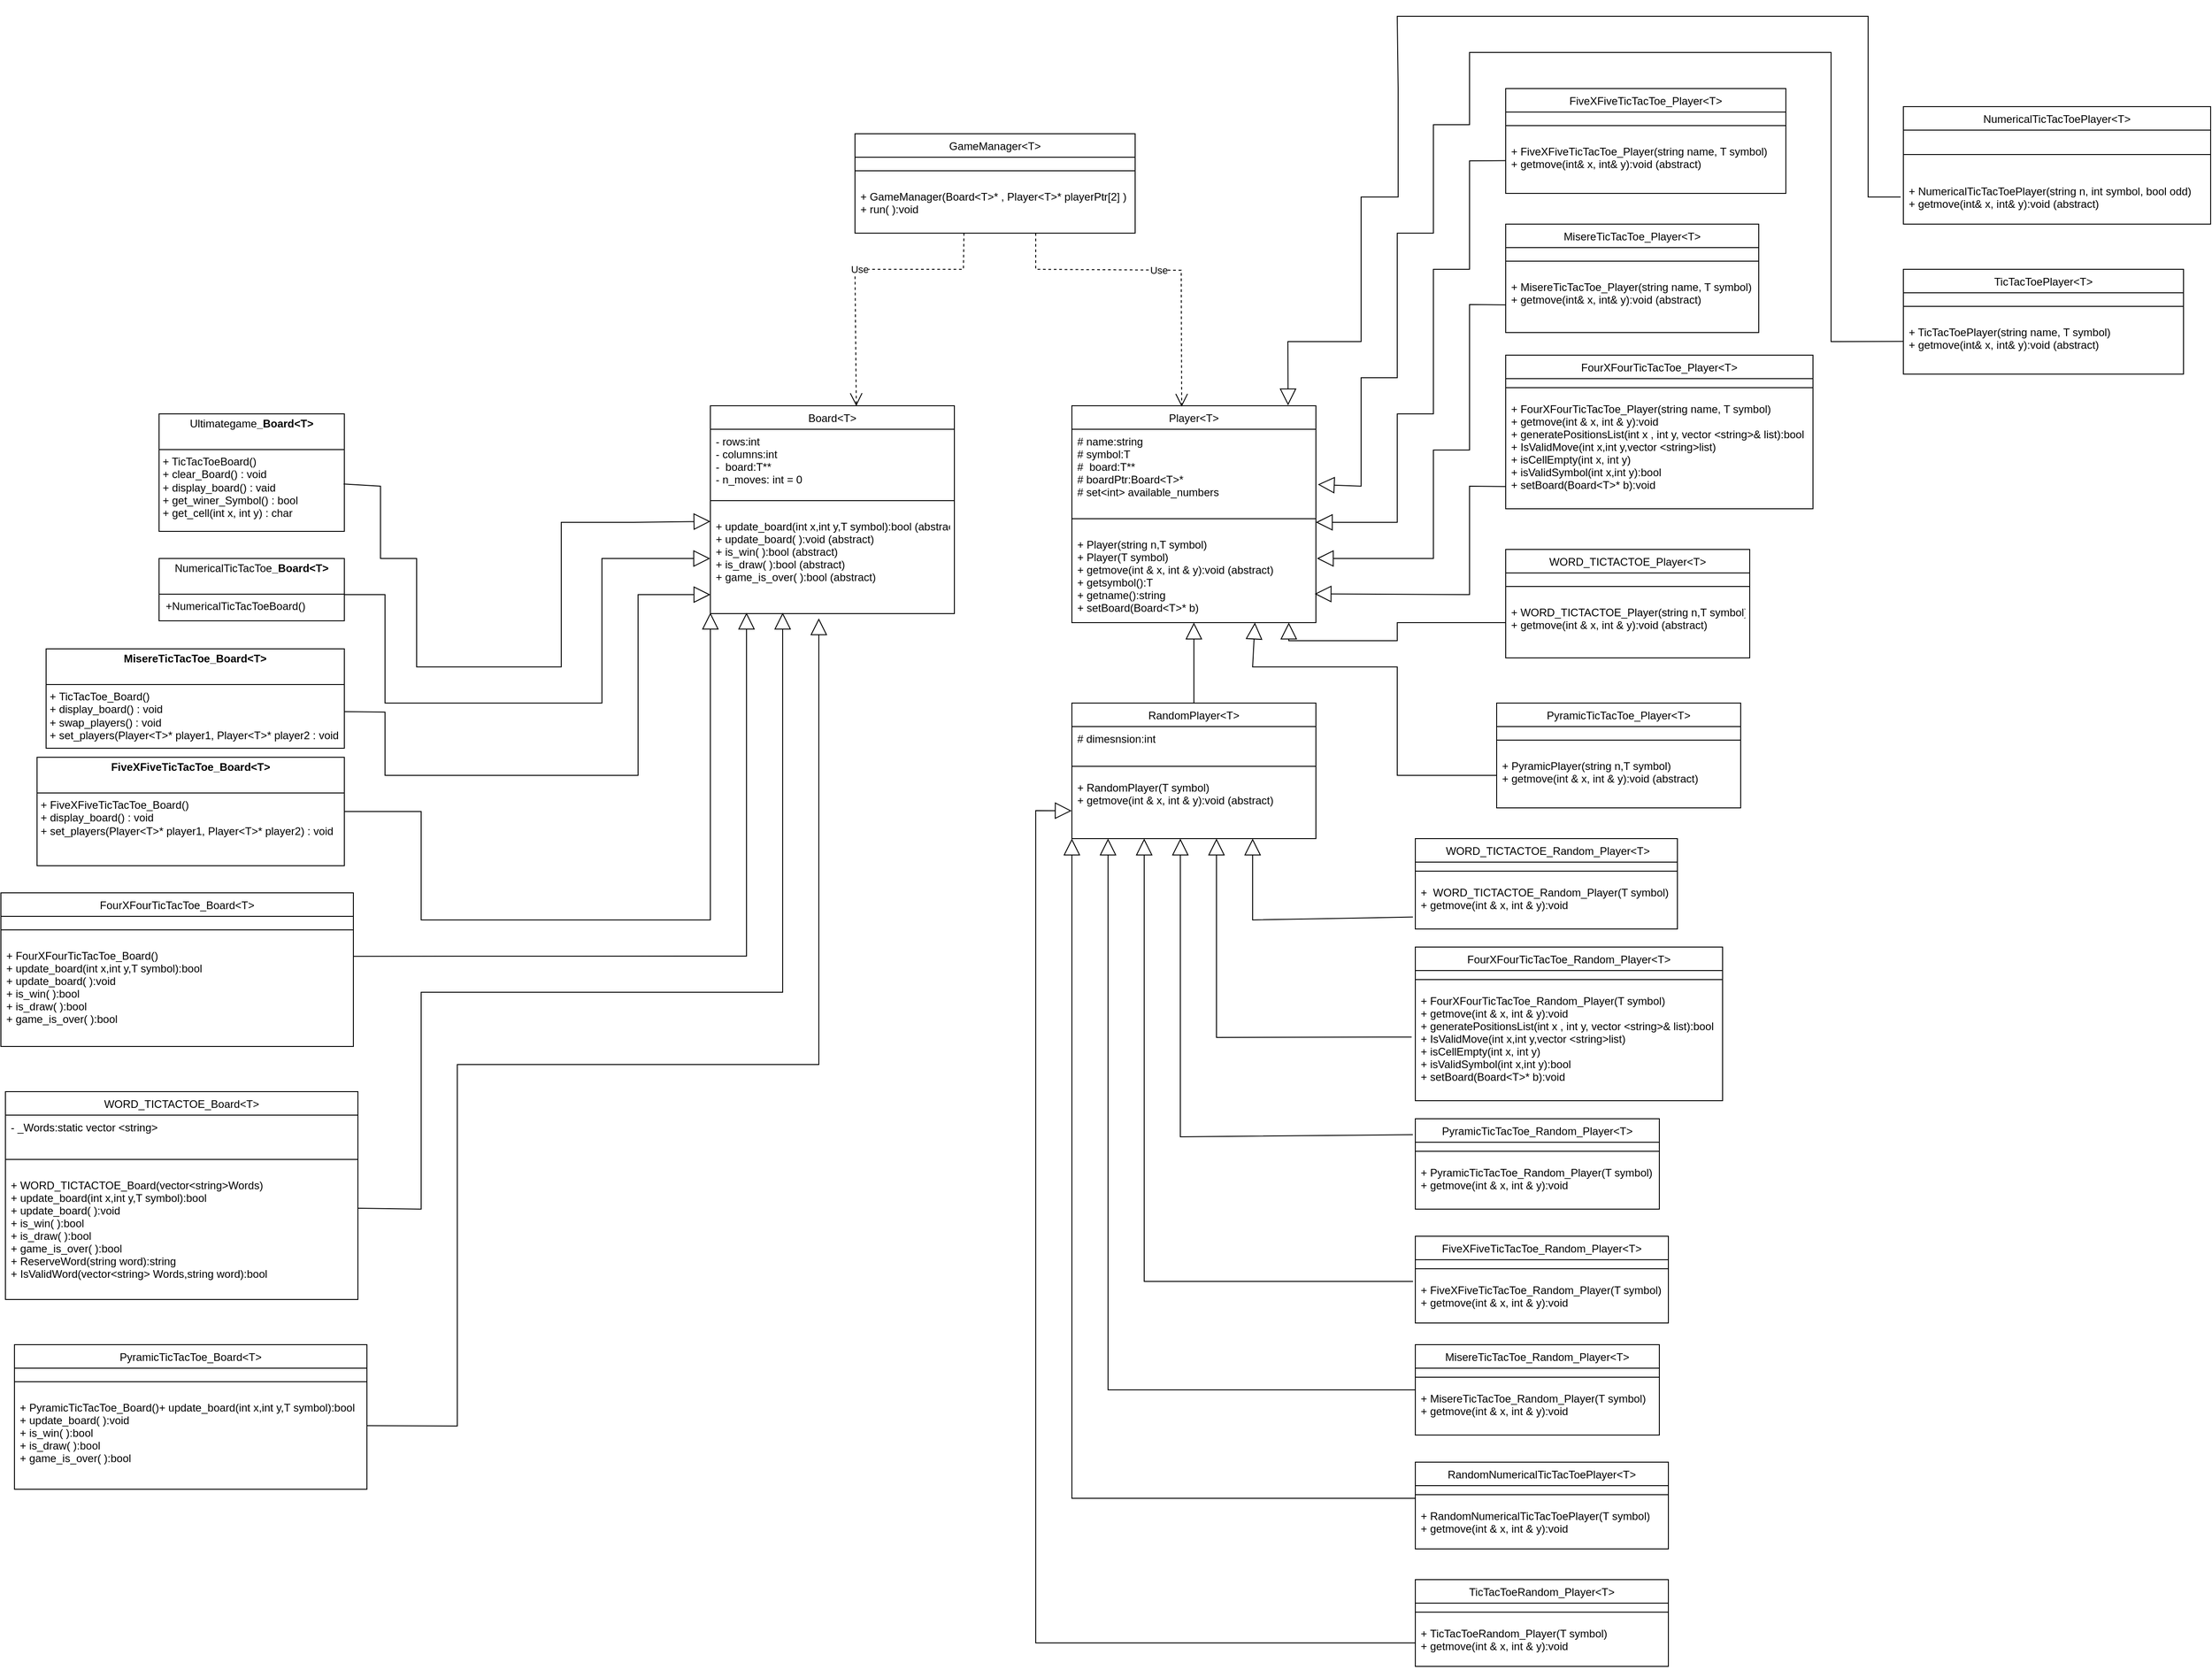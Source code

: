 <mxfile version="24.7.17">
  <diagram id="C5RBs43oDa-KdzZeNtuy" name="Page-1">
    <mxGraphModel dx="4327" dy="2097" grid="1" gridSize="10" guides="1" tooltips="1" connect="1" arrows="1" fold="1" page="1" pageScale="1" pageWidth="827" pageHeight="1169" math="0" shadow="0">
      <root>
        <mxCell id="WIyWlLk6GJQsqaUBKTNV-0" />
        <mxCell id="WIyWlLk6GJQsqaUBKTNV-1" parent="WIyWlLk6GJQsqaUBKTNV-0" />
        <mxCell id="zkfFHV4jXpPFQw0GAbJ--17" value="Board&lt;T&gt;" style="swimlane;fontStyle=0;align=center;verticalAlign=top;childLayout=stackLayout;horizontal=1;startSize=26;horizontalStack=0;resizeParent=1;resizeLast=0;collapsible=1;marginBottom=0;rounded=0;shadow=0;strokeWidth=1;" parent="WIyWlLk6GJQsqaUBKTNV-1" vertex="1">
          <mxGeometry x="240" y="471" width="270" height="230" as="geometry">
            <mxRectangle x="550" y="140" width="160" height="26" as="alternateBounds" />
          </mxGeometry>
        </mxCell>
        <mxCell id="zkfFHV4jXpPFQw0GAbJ--18" value="- rows:int    &#xa;- columns:int&#xa;-  board:T**&#xa;- n_moves: int = 0&#xa;                                " style="text;align=left;verticalAlign=top;spacingLeft=4;spacingRight=4;overflow=hidden;rotatable=0;points=[[0,0.5],[1,0.5]];portConstraint=eastwest;" parent="zkfFHV4jXpPFQw0GAbJ--17" vertex="1">
          <mxGeometry y="26" width="270" height="64" as="geometry" />
        </mxCell>
        <mxCell id="zkfFHV4jXpPFQw0GAbJ--23" value="" style="line;html=1;strokeWidth=1;align=left;verticalAlign=middle;spacingTop=-1;spacingLeft=3;spacingRight=3;rotatable=0;labelPosition=right;points=[];portConstraint=eastwest;" parent="zkfFHV4jXpPFQw0GAbJ--17" vertex="1">
          <mxGeometry y="90" width="270" height="30" as="geometry" />
        </mxCell>
        <mxCell id="zkfFHV4jXpPFQw0GAbJ--25" value="+ update_board(int x,int y,T symbol):bool (abstract) &#xa;+ update_board( ):void (abstract)&#xa;+ is_win( ):bool (abstract)&#xa;+ is_draw( ):bool (abstract)&#xa;+ game_is_over( ):bool (abstract)" style="text;align=left;verticalAlign=top;spacingLeft=4;spacingRight=4;overflow=hidden;rotatable=0;points=[[0,0.5],[1,0.5]];portConstraint=eastwest;" parent="zkfFHV4jXpPFQw0GAbJ--17" vertex="1">
          <mxGeometry y="120" width="270" height="82" as="geometry" />
        </mxCell>
        <mxCell id="zNKK8UCFtOkdq3rbCEs4-1" value="Player&lt;T&gt;" style="swimlane;fontStyle=0;align=center;verticalAlign=top;childLayout=stackLayout;horizontal=1;startSize=26;horizontalStack=0;resizeParent=1;resizeLast=0;collapsible=1;marginBottom=0;rounded=0;shadow=0;strokeWidth=1;" parent="WIyWlLk6GJQsqaUBKTNV-1" vertex="1">
          <mxGeometry x="640" y="471" width="270" height="240" as="geometry">
            <mxRectangle x="550" y="140" width="160" height="26" as="alternateBounds" />
          </mxGeometry>
        </mxCell>
        <mxCell id="zNKK8UCFtOkdq3rbCEs4-2" value="# name:string    &#xa;# symbol:T&#xa;#  board:T**&#xa;# boardPtr:Board&lt;T&gt;*&#xa;# set&lt;int&gt; available_numbers&#xa;                                " style="text;align=left;verticalAlign=top;spacingLeft=4;spacingRight=4;overflow=hidden;rotatable=0;points=[[0,0.5],[1,0.5]];portConstraint=eastwest;" parent="zNKK8UCFtOkdq3rbCEs4-1" vertex="1">
          <mxGeometry y="26" width="270" height="84" as="geometry" />
        </mxCell>
        <mxCell id="zNKK8UCFtOkdq3rbCEs4-3" value="" style="line;html=1;strokeWidth=1;align=left;verticalAlign=middle;spacingTop=-1;spacingLeft=3;spacingRight=3;rotatable=0;labelPosition=right;points=[];portConstraint=eastwest;" parent="zNKK8UCFtOkdq3rbCEs4-1" vertex="1">
          <mxGeometry y="110" width="270" height="30" as="geometry" />
        </mxCell>
        <mxCell id="zNKK8UCFtOkdq3rbCEs4-4" value="+ Player(string n,T symbol)&#xa;+ Player(T symbol)&#xa;+ getmove(int &amp; x, int &amp; y):void (abstract)&#xa;+ getsymbol():T&#xa;+ getname():string&#xa;+ setBoard(Board&lt;T&gt;* b)" style="text;align=left;verticalAlign=top;spacingLeft=4;spacingRight=4;overflow=hidden;rotatable=0;points=[[0,0.5],[1,0.5]];portConstraint=eastwest;" parent="zNKK8UCFtOkdq3rbCEs4-1" vertex="1">
          <mxGeometry y="140" width="270" height="100" as="geometry" />
        </mxCell>
        <mxCell id="zNKK8UCFtOkdq3rbCEs4-5" value="" style="endArrow=block;endSize=16;endFill=0;html=1;rounded=0;entryX=0.5;entryY=1;entryDx=0;entryDy=0;exitX=0.5;exitY=0;exitDx=0;exitDy=0;" parent="WIyWlLk6GJQsqaUBKTNV-1" source="zNKK8UCFtOkdq3rbCEs4-6" target="zNKK8UCFtOkdq3rbCEs4-1" edge="1">
          <mxGeometry width="160" relative="1" as="geometry">
            <mxPoint x="775" y="790" as="sourcePoint" />
            <mxPoint x="990" y="740" as="targetPoint" />
          </mxGeometry>
        </mxCell>
        <mxCell id="zNKK8UCFtOkdq3rbCEs4-6" value="RandomPlayer&lt;T&gt;" style="swimlane;fontStyle=0;align=center;verticalAlign=top;childLayout=stackLayout;horizontal=1;startSize=26;horizontalStack=0;resizeParent=1;resizeLast=0;collapsible=1;marginBottom=0;rounded=0;shadow=0;strokeWidth=1;" parent="WIyWlLk6GJQsqaUBKTNV-1" vertex="1">
          <mxGeometry x="640" y="800" width="270" height="150" as="geometry">
            <mxRectangle x="550" y="140" width="160" height="26" as="alternateBounds" />
          </mxGeometry>
        </mxCell>
        <mxCell id="zNKK8UCFtOkdq3rbCEs4-7" value="# dimesnsion:int    &#xa;                                " style="text;align=left;verticalAlign=top;spacingLeft=4;spacingRight=4;overflow=hidden;rotatable=0;points=[[0,0.5],[1,0.5]];portConstraint=eastwest;" parent="zNKK8UCFtOkdq3rbCEs4-6" vertex="1">
          <mxGeometry y="26" width="270" height="34" as="geometry" />
        </mxCell>
        <mxCell id="zNKK8UCFtOkdq3rbCEs4-8" value="" style="line;html=1;strokeWidth=1;align=left;verticalAlign=middle;spacingTop=-1;spacingLeft=3;spacingRight=3;rotatable=0;labelPosition=right;points=[];portConstraint=eastwest;" parent="zNKK8UCFtOkdq3rbCEs4-6" vertex="1">
          <mxGeometry y="60" width="270" height="20" as="geometry" />
        </mxCell>
        <mxCell id="zNKK8UCFtOkdq3rbCEs4-9" value="+ RandomPlayer(T symbol)&#xa;+ getmove(int &amp; x, int &amp; y):void (abstract)&#xa;" style="text;align=left;verticalAlign=top;spacingLeft=4;spacingRight=4;overflow=hidden;rotatable=0;points=[[0,0.5],[1,0.5]];portConstraint=eastwest;" parent="zNKK8UCFtOkdq3rbCEs4-6" vertex="1">
          <mxGeometry y="80" width="270" height="50" as="geometry" />
        </mxCell>
        <mxCell id="zNKK8UCFtOkdq3rbCEs4-14" value="GameManager&lt;T&gt;" style="swimlane;fontStyle=0;align=center;verticalAlign=top;childLayout=stackLayout;horizontal=1;startSize=26;horizontalStack=0;resizeParent=1;resizeLast=0;collapsible=1;marginBottom=0;rounded=0;shadow=0;strokeWidth=1;" parent="WIyWlLk6GJQsqaUBKTNV-1" vertex="1">
          <mxGeometry x="400" y="170" width="310" height="110" as="geometry">
            <mxRectangle x="550" y="140" width="160" height="26" as="alternateBounds" />
          </mxGeometry>
        </mxCell>
        <mxCell id="zNKK8UCFtOkdq3rbCEs4-16" value="" style="line;html=1;strokeWidth=1;align=left;verticalAlign=middle;spacingTop=-1;spacingLeft=3;spacingRight=3;rotatable=0;labelPosition=right;points=[];portConstraint=eastwest;" parent="zNKK8UCFtOkdq3rbCEs4-14" vertex="1">
          <mxGeometry y="26" width="310" height="30" as="geometry" />
        </mxCell>
        <mxCell id="zNKK8UCFtOkdq3rbCEs4-17" value="+ GameManager(Board&lt;T&gt;* , Player&lt;T&gt;* playerPtr[2] )&#xa;+ run( ):void" style="text;align=left;verticalAlign=top;spacingLeft=4;spacingRight=4;overflow=hidden;rotatable=0;points=[[0,0.5],[1,0.5]];portConstraint=eastwest;" parent="zNKK8UCFtOkdq3rbCEs4-14" vertex="1">
          <mxGeometry y="56" width="310" height="54" as="geometry" />
        </mxCell>
        <mxCell id="zNKK8UCFtOkdq3rbCEs4-19" value="Use" style="endArrow=open;endSize=12;dashed=1;html=1;rounded=0;entryX=0.598;entryY=0.001;entryDx=0;entryDy=0;entryPerimeter=0;exitX=0.389;exitY=0.998;exitDx=0;exitDy=0;exitPerimeter=0;" parent="WIyWlLk6GJQsqaUBKTNV-1" source="zNKK8UCFtOkdq3rbCEs4-17" target="zkfFHV4jXpPFQw0GAbJ--17" edge="1">
          <mxGeometry width="160" relative="1" as="geometry">
            <mxPoint x="460" y="430" as="sourcePoint" />
            <mxPoint x="620" y="430" as="targetPoint" />
            <Array as="points">
              <mxPoint x="520" y="320" />
              <mxPoint x="400" y="320" />
            </Array>
          </mxGeometry>
        </mxCell>
        <mxCell id="zNKK8UCFtOkdq3rbCEs4-20" value="Use" style="endArrow=open;endSize=12;dashed=1;html=1;rounded=0;exitX=0.384;exitY=0.981;exitDx=0;exitDy=0;exitPerimeter=0;entryX=0.45;entryY=0.004;entryDx=0;entryDy=0;entryPerimeter=0;" parent="WIyWlLk6GJQsqaUBKTNV-1" target="zNKK8UCFtOkdq3rbCEs4-1" edge="1">
          <mxGeometry width="160" relative="1" as="geometry">
            <mxPoint x="600" y="280.004" as="sourcePoint" />
            <mxPoint x="770.96" y="471.03" as="targetPoint" />
            <Array as="points">
              <mxPoint x="600" y="320" />
              <mxPoint x="760.96" y="321.03" />
            </Array>
          </mxGeometry>
        </mxCell>
        <mxCell id="zNKK8UCFtOkdq3rbCEs4-21" value="PyramicTicTacToe_Board&lt;T&gt;" style="swimlane;fontStyle=0;align=center;verticalAlign=top;childLayout=stackLayout;horizontal=1;startSize=26;horizontalStack=0;resizeParent=1;resizeLast=0;collapsible=1;marginBottom=0;rounded=0;shadow=0;strokeWidth=1;" parent="WIyWlLk6GJQsqaUBKTNV-1" vertex="1">
          <mxGeometry x="-530" y="1510" width="390" height="160" as="geometry">
            <mxRectangle x="550" y="140" width="160" height="26" as="alternateBounds" />
          </mxGeometry>
        </mxCell>
        <mxCell id="zNKK8UCFtOkdq3rbCEs4-23" value="" style="line;html=1;strokeWidth=1;align=left;verticalAlign=middle;spacingTop=-1;spacingLeft=3;spacingRight=3;rotatable=0;labelPosition=right;points=[];portConstraint=eastwest;" parent="zNKK8UCFtOkdq3rbCEs4-21" vertex="1">
          <mxGeometry y="26" width="390" height="30" as="geometry" />
        </mxCell>
        <mxCell id="zNKK8UCFtOkdq3rbCEs4-24" value="+ PyramicTicTacToe_Board()+ update_board(int x,int y,T symbol):bool  &#xa;+ update_board( ):void &#xa;+ is_win( ):bool &#xa;+ is_draw( ):bool &#xa;+ game_is_over( ):bool " style="text;align=left;verticalAlign=top;spacingLeft=4;spacingRight=4;overflow=hidden;rotatable=0;points=[[0,0.5],[1,0.5]];portConstraint=eastwest;" parent="zNKK8UCFtOkdq3rbCEs4-21" vertex="1">
          <mxGeometry y="56" width="390" height="82" as="geometry" />
        </mxCell>
        <mxCell id="zNKK8UCFtOkdq3rbCEs4-25" value="" style="endArrow=block;endSize=16;endFill=0;html=1;rounded=0;entryX=0.5;entryY=1;entryDx=0;entryDy=0;exitX=0.999;exitY=0.41;exitDx=0;exitDy=0;exitPerimeter=0;" parent="WIyWlLk6GJQsqaUBKTNV-1" source="zNKK8UCFtOkdq3rbCEs4-24" edge="1">
          <mxGeometry width="160" relative="1" as="geometry">
            <mxPoint x="-155.0" y="1612.25" as="sourcePoint" />
            <mxPoint x="360" y="706.25" as="targetPoint" />
            <Array as="points">
              <mxPoint x="-40" y="1600" />
              <mxPoint x="-40" y="1200" />
              <mxPoint x="360" y="1200" />
            </Array>
          </mxGeometry>
        </mxCell>
        <mxCell id="zNKK8UCFtOkdq3rbCEs4-26" value="PyramicTicTacToe_Player&lt;T&gt;" style="swimlane;fontStyle=0;align=center;verticalAlign=top;childLayout=stackLayout;horizontal=1;startSize=26;horizontalStack=0;resizeParent=1;resizeLast=0;collapsible=1;marginBottom=0;rounded=0;shadow=0;strokeWidth=1;" parent="WIyWlLk6GJQsqaUBKTNV-1" vertex="1">
          <mxGeometry x="1110" y="800" width="270" height="116" as="geometry">
            <mxRectangle x="550" y="140" width="160" height="26" as="alternateBounds" />
          </mxGeometry>
        </mxCell>
        <mxCell id="zNKK8UCFtOkdq3rbCEs4-28" value="" style="line;html=1;strokeWidth=1;align=left;verticalAlign=middle;spacingTop=-1;spacingLeft=3;spacingRight=3;rotatable=0;labelPosition=right;points=[];portConstraint=eastwest;" parent="zNKK8UCFtOkdq3rbCEs4-26" vertex="1">
          <mxGeometry y="26" width="270" height="30" as="geometry" />
        </mxCell>
        <mxCell id="zNKK8UCFtOkdq3rbCEs4-29" value="+ PyramicPlayer(string n,T symbol)&#xa;+ getmove(int &amp; x, int &amp; y):void (abstract)&#xa;&#xa;" style="text;align=left;verticalAlign=top;spacingLeft=4;spacingRight=4;overflow=hidden;rotatable=0;points=[[0,0.5],[1,0.5]];portConstraint=eastwest;" parent="zNKK8UCFtOkdq3rbCEs4-26" vertex="1">
          <mxGeometry y="56" width="270" height="60" as="geometry" />
        </mxCell>
        <mxCell id="zNKK8UCFtOkdq3rbCEs4-30" value="" style="endArrow=block;endSize=16;endFill=0;html=1;rounded=0;entryX=0.75;entryY=1;entryDx=0;entryDy=0;exitX=0.001;exitY=0.399;exitDx=0;exitDy=0;exitPerimeter=0;" parent="WIyWlLk6GJQsqaUBKTNV-1" source="zNKK8UCFtOkdq3rbCEs4-29" target="zNKK8UCFtOkdq3rbCEs4-1" edge="1">
          <mxGeometry width="160" relative="1" as="geometry">
            <mxPoint x="1091.08" y="885.91" as="sourcePoint" />
            <mxPoint x="890" y="706.25" as="targetPoint" />
            <Array as="points">
              <mxPoint x="1000" y="880" />
              <mxPoint x="1000" y="760" />
              <mxPoint x="840" y="760" />
            </Array>
          </mxGeometry>
        </mxCell>
        <mxCell id="zNKK8UCFtOkdq3rbCEs4-31" value="PyramicTicTacToe_Random_Player&lt;T&gt;" style="swimlane;fontStyle=0;align=center;verticalAlign=top;childLayout=stackLayout;horizontal=1;startSize=26;horizontalStack=0;resizeParent=1;resizeLast=0;collapsible=1;marginBottom=0;rounded=0;shadow=0;strokeWidth=1;" parent="WIyWlLk6GJQsqaUBKTNV-1" vertex="1">
          <mxGeometry x="1020" y="1260" width="270" height="100" as="geometry">
            <mxRectangle x="550" y="140" width="160" height="26" as="alternateBounds" />
          </mxGeometry>
        </mxCell>
        <mxCell id="zNKK8UCFtOkdq3rbCEs4-33" value="" style="line;html=1;strokeWidth=1;align=left;verticalAlign=middle;spacingTop=-1;spacingLeft=3;spacingRight=3;rotatable=0;labelPosition=right;points=[];portConstraint=eastwest;" parent="zNKK8UCFtOkdq3rbCEs4-31" vertex="1">
          <mxGeometry y="26" width="270" height="20" as="geometry" />
        </mxCell>
        <mxCell id="zNKK8UCFtOkdq3rbCEs4-34" value="+ PyramicTicTacToe_Random_Player(T symbol)&#xa;+ getmove(int &amp; x, int &amp; y):void " style="text;align=left;verticalAlign=top;spacingLeft=4;spacingRight=4;overflow=hidden;rotatable=0;points=[[0,0.5],[1,0.5]];portConstraint=eastwest;" parent="zNKK8UCFtOkdq3rbCEs4-31" vertex="1">
          <mxGeometry y="46" width="270" height="50" as="geometry" />
        </mxCell>
        <mxCell id="zNKK8UCFtOkdq3rbCEs4-35" value="" style="endArrow=block;endSize=16;endFill=0;html=1;rounded=0;exitX=-0.01;exitY=0.176;exitDx=0;exitDy=0;exitPerimeter=0;" parent="WIyWlLk6GJQsqaUBKTNV-1" source="zNKK8UCFtOkdq3rbCEs4-31" edge="1">
          <mxGeometry width="160" relative="1" as="geometry">
            <mxPoint x="750" y="1069" as="sourcePoint" />
            <mxPoint x="760" y="950" as="targetPoint" />
            <Array as="points">
              <mxPoint x="760" y="1280" />
            </Array>
          </mxGeometry>
        </mxCell>
        <mxCell id="zNKK8UCFtOkdq3rbCEs4-36" value="WORD_TICTACTOE_Board&lt;T&gt;" style="swimlane;fontStyle=0;align=center;verticalAlign=top;childLayout=stackLayout;horizontal=1;startSize=26;horizontalStack=0;resizeParent=1;resizeLast=0;collapsible=1;marginBottom=0;rounded=0;shadow=0;strokeWidth=1;" parent="WIyWlLk6GJQsqaUBKTNV-1" vertex="1">
          <mxGeometry x="-540" y="1230" width="390" height="230" as="geometry">
            <mxRectangle x="550" y="140" width="160" height="26" as="alternateBounds" />
          </mxGeometry>
        </mxCell>
        <mxCell id="zNKK8UCFtOkdq3rbCEs4-37" value="- _Words:static vector &lt;string&gt;" style="text;align=left;verticalAlign=top;spacingLeft=4;spacingRight=4;overflow=hidden;rotatable=0;points=[[0,0.5],[1,0.5]];portConstraint=eastwest;" parent="zNKK8UCFtOkdq3rbCEs4-36" vertex="1">
          <mxGeometry y="26" width="390" height="34" as="geometry" />
        </mxCell>
        <mxCell id="zNKK8UCFtOkdq3rbCEs4-38" value="" style="line;html=1;strokeWidth=1;align=left;verticalAlign=middle;spacingTop=-1;spacingLeft=3;spacingRight=3;rotatable=0;labelPosition=right;points=[];portConstraint=eastwest;" parent="zNKK8UCFtOkdq3rbCEs4-36" vertex="1">
          <mxGeometry y="60" width="390" height="30" as="geometry" />
        </mxCell>
        <mxCell id="zNKK8UCFtOkdq3rbCEs4-39" value="+ WORD_TICTACTOE_Board(vector&lt;string&gt;Words)&#xa;+ update_board(int x,int y,T symbol):bool  &#xa;+ update_board( ):void &#xa;+ is_win( ):bool &#xa;+ is_draw( ):bool &#xa;+ game_is_over( ):bool &#xa;+ ReserveWord(string word):string&#xa;+ IsValidWord(vector&lt;string&gt; Words,string word):bool&#xa;" style="text;align=left;verticalAlign=top;spacingLeft=4;spacingRight=4;overflow=hidden;rotatable=0;points=[[0,0.5],[1,0.5]];portConstraint=eastwest;" parent="zNKK8UCFtOkdq3rbCEs4-36" vertex="1">
          <mxGeometry y="90" width="390" height="140" as="geometry" />
        </mxCell>
        <mxCell id="zNKK8UCFtOkdq3rbCEs4-40" value="" style="endArrow=block;endSize=16;endFill=0;html=1;rounded=0;exitX=1.001;exitY=0.279;exitDx=0;exitDy=0;exitPerimeter=0;" parent="WIyWlLk6GJQsqaUBKTNV-1" source="zNKK8UCFtOkdq3rbCEs4-39" edge="1">
          <mxGeometry width="160" relative="1" as="geometry">
            <mxPoint x="150" y="1079.5" as="sourcePoint" />
            <mxPoint x="320" y="700" as="targetPoint" />
            <Array as="points">
              <mxPoint x="-80" y="1360" />
              <mxPoint x="-80" y="1120" />
              <mxPoint x="320" y="1120" />
            </Array>
          </mxGeometry>
        </mxCell>
        <mxCell id="zNKK8UCFtOkdq3rbCEs4-41" value="WORD_TICTACTOE_Player&lt;T&gt;" style="swimlane;fontStyle=0;align=center;verticalAlign=top;childLayout=stackLayout;horizontal=1;startSize=26;horizontalStack=0;resizeParent=1;resizeLast=0;collapsible=1;marginBottom=0;rounded=0;shadow=0;strokeWidth=1;" parent="WIyWlLk6GJQsqaUBKTNV-1" vertex="1">
          <mxGeometry x="1120" y="630" width="270" height="120" as="geometry">
            <mxRectangle x="550" y="140" width="160" height="26" as="alternateBounds" />
          </mxGeometry>
        </mxCell>
        <mxCell id="zNKK8UCFtOkdq3rbCEs4-43" value="" style="line;html=1;strokeWidth=1;align=left;verticalAlign=middle;spacingTop=-1;spacingLeft=3;spacingRight=3;rotatable=0;labelPosition=right;points=[];portConstraint=eastwest;" parent="zNKK8UCFtOkdq3rbCEs4-41" vertex="1">
          <mxGeometry y="26" width="270" height="30" as="geometry" />
        </mxCell>
        <mxCell id="zNKK8UCFtOkdq3rbCEs4-44" value="+ WORD_TICTACTOE_Player(string n,T symbol)&#xa;+ getmove(int &amp; x, int &amp; y):void (abstract)&#xa;&#xa;" style="text;align=left;verticalAlign=top;spacingLeft=4;spacingRight=4;overflow=hidden;rotatable=0;points=[[0,0.5],[1,0.5]];portConstraint=eastwest;" parent="zNKK8UCFtOkdq3rbCEs4-41" vertex="1">
          <mxGeometry y="56" width="270" height="60" as="geometry" />
        </mxCell>
        <mxCell id="zNKK8UCFtOkdq3rbCEs4-45" value="" style="endArrow=block;endSize=16;endFill=0;html=1;rounded=0;exitX=0;exitY=0.75;exitDx=0;exitDy=0;" parent="WIyWlLk6GJQsqaUBKTNV-1" edge="1">
          <mxGeometry width="160" relative="1" as="geometry">
            <mxPoint x="1120" y="711" as="sourcePoint" />
            <mxPoint x="880" y="711" as="targetPoint" />
            <Array as="points">
              <mxPoint x="1000" y="711" />
              <mxPoint x="1000" y="731" />
              <mxPoint x="920" y="731" />
              <mxPoint x="880" y="731" />
              <mxPoint x="880" y="711" />
            </Array>
          </mxGeometry>
        </mxCell>
        <mxCell id="zNKK8UCFtOkdq3rbCEs4-46" value=" WORD_TICTACTOE_Random_Player&lt;T&gt;" style="swimlane;fontStyle=0;align=center;verticalAlign=top;childLayout=stackLayout;horizontal=1;startSize=26;horizontalStack=0;resizeParent=1;resizeLast=0;collapsible=1;marginBottom=0;rounded=0;shadow=0;strokeWidth=1;" parent="WIyWlLk6GJQsqaUBKTNV-1" vertex="1">
          <mxGeometry x="1020" y="950" width="290" height="100" as="geometry">
            <mxRectangle x="550" y="140" width="160" height="26" as="alternateBounds" />
          </mxGeometry>
        </mxCell>
        <mxCell id="zNKK8UCFtOkdq3rbCEs4-47" value="" style="line;html=1;strokeWidth=1;align=left;verticalAlign=middle;spacingTop=-1;spacingLeft=3;spacingRight=3;rotatable=0;labelPosition=right;points=[];portConstraint=eastwest;" parent="zNKK8UCFtOkdq3rbCEs4-46" vertex="1">
          <mxGeometry y="26" width="290" height="20" as="geometry" />
        </mxCell>
        <mxCell id="zNKK8UCFtOkdq3rbCEs4-48" value="+  WORD_TICTACTOE_Random_Player(T symbol)&#xa;+ getmove(int &amp; x, int &amp; y):void " style="text;align=left;verticalAlign=top;spacingLeft=4;spacingRight=4;overflow=hidden;rotatable=0;points=[[0,0.5],[1,0.5]];portConstraint=eastwest;" parent="zNKK8UCFtOkdq3rbCEs4-46" vertex="1">
          <mxGeometry y="46" width="290" height="50" as="geometry" />
        </mxCell>
        <mxCell id="zNKK8UCFtOkdq3rbCEs4-49" value="" style="endArrow=block;endSize=16;endFill=0;html=1;rounded=0;exitX=-0.009;exitY=0.816;exitDx=0;exitDy=0;exitPerimeter=0;entryX=1;entryY=1;entryDx=0;entryDy=0;" parent="WIyWlLk6GJQsqaUBKTNV-1" source="zNKK8UCFtOkdq3rbCEs4-48" edge="1">
          <mxGeometry width="160" relative="1" as="geometry">
            <mxPoint x="965.95" y="950" as="sourcePoint" />
            <mxPoint x="840" y="950" as="targetPoint" />
            <Array as="points">
              <mxPoint x="840" y="1040" />
            </Array>
          </mxGeometry>
        </mxCell>
        <mxCell id="zNKK8UCFtOkdq3rbCEs4-50" value="FourXFourTicTacToe_Board&lt;T&gt;" style="swimlane;fontStyle=0;align=center;verticalAlign=top;childLayout=stackLayout;horizontal=1;startSize=26;horizontalStack=0;resizeParent=1;resizeLast=0;collapsible=1;marginBottom=0;rounded=0;shadow=0;strokeWidth=1;" parent="WIyWlLk6GJQsqaUBKTNV-1" vertex="1">
          <mxGeometry x="-545" y="1010" width="390" height="170" as="geometry">
            <mxRectangle x="550" y="140" width="160" height="26" as="alternateBounds" />
          </mxGeometry>
        </mxCell>
        <mxCell id="zNKK8UCFtOkdq3rbCEs4-52" value="" style="line;html=1;strokeWidth=1;align=left;verticalAlign=middle;spacingTop=-1;spacingLeft=3;spacingRight=3;rotatable=0;labelPosition=right;points=[];portConstraint=eastwest;" parent="zNKK8UCFtOkdq3rbCEs4-50" vertex="1">
          <mxGeometry y="26" width="390" height="30" as="geometry" />
        </mxCell>
        <mxCell id="zNKK8UCFtOkdq3rbCEs4-53" value="+ FourXFourTicTacToe_Board()&#xa;+ update_board(int x,int y,T symbol):bool  &#xa;+ update_board( ):void &#xa;+ is_win( ):bool &#xa;+ is_draw( ):bool &#xa;+ game_is_over( ):bool &#xa;" style="text;align=left;verticalAlign=top;spacingLeft=4;spacingRight=4;overflow=hidden;rotatable=0;points=[[0,0.5],[1,0.5]];portConstraint=eastwest;" parent="zNKK8UCFtOkdq3rbCEs4-50" vertex="1">
          <mxGeometry y="56" width="390" height="104" as="geometry" />
        </mxCell>
        <mxCell id="zNKK8UCFtOkdq3rbCEs4-54" value="" style="endArrow=block;endSize=16;endFill=0;html=1;rounded=0;exitX=1.001;exitY=0.137;exitDx=0;exitDy=0;exitPerimeter=0;" parent="WIyWlLk6GJQsqaUBKTNV-1" source="zNKK8UCFtOkdq3rbCEs4-53" edge="1">
          <mxGeometry width="160" relative="1" as="geometry">
            <mxPoint x="-120" y="1080" as="sourcePoint" />
            <mxPoint x="280" y="700" as="targetPoint" />
            <Array as="points">
              <mxPoint x="280" y="1080" />
            </Array>
          </mxGeometry>
        </mxCell>
        <mxCell id="zNKK8UCFtOkdq3rbCEs4-55" value="FourXFourTicTacToe_Random_Player&lt;T&gt;" style="swimlane;fontStyle=0;align=center;verticalAlign=top;childLayout=stackLayout;horizontal=1;startSize=26;horizontalStack=0;resizeParent=1;resizeLast=0;collapsible=1;marginBottom=0;rounded=0;shadow=0;strokeWidth=1;" parent="WIyWlLk6GJQsqaUBKTNV-1" vertex="1">
          <mxGeometry x="1020" y="1070" width="340" height="170" as="geometry">
            <mxRectangle x="550" y="140" width="160" height="26" as="alternateBounds" />
          </mxGeometry>
        </mxCell>
        <mxCell id="zNKK8UCFtOkdq3rbCEs4-56" value="" style="line;html=1;strokeWidth=1;align=left;verticalAlign=middle;spacingTop=-1;spacingLeft=3;spacingRight=3;rotatable=0;labelPosition=right;points=[];portConstraint=eastwest;" parent="zNKK8UCFtOkdq3rbCEs4-55" vertex="1">
          <mxGeometry y="26" width="340" height="20" as="geometry" />
        </mxCell>
        <mxCell id="zNKK8UCFtOkdq3rbCEs4-57" value="+ FourXFourTicTacToe_Random_Player(T symbol)&#xa;+ getmove(int &amp; x, int &amp; y):void &#xa;+ generatePositionsList(int x , int y, vector &lt;string&gt;&amp; list):bool&#xa;+ IsValidMove(int x,int y,vector &lt;string&gt;list)&#xa;+ isCellEmpty(int x, int y)&#xa;+ isValidSymbol(int x,int y):bool&#xa;+ setBoard(Board&lt;T&gt;* b):void" style="text;align=left;verticalAlign=top;spacingLeft=4;spacingRight=4;overflow=hidden;rotatable=0;points=[[0,0.5],[1,0.5]];portConstraint=eastwest;" parent="zNKK8UCFtOkdq3rbCEs4-55" vertex="1">
          <mxGeometry y="46" width="340" height="124" as="geometry" />
        </mxCell>
        <mxCell id="zNKK8UCFtOkdq3rbCEs4-58" value="" style="endArrow=block;endSize=16;endFill=0;html=1;rounded=0;exitX=-0.012;exitY=0.432;exitDx=0;exitDy=0;exitPerimeter=0;" parent="WIyWlLk6GJQsqaUBKTNV-1" source="zNKK8UCFtOkdq3rbCEs4-57" edge="1">
          <mxGeometry width="160" relative="1" as="geometry">
            <mxPoint x="940" y="1137" as="sourcePoint" />
            <mxPoint x="800" y="950" as="targetPoint" />
            <Array as="points">
              <mxPoint x="800" y="1170" />
            </Array>
          </mxGeometry>
        </mxCell>
        <mxCell id="zNKK8UCFtOkdq3rbCEs4-59" value="FourXFourTicTacToe_Player&lt;T&gt;" style="swimlane;fontStyle=0;align=center;verticalAlign=top;childLayout=stackLayout;horizontal=1;startSize=26;horizontalStack=0;resizeParent=1;resizeLast=0;collapsible=1;marginBottom=0;rounded=0;shadow=0;strokeWidth=1;" parent="WIyWlLk6GJQsqaUBKTNV-1" vertex="1">
          <mxGeometry x="1120" y="415" width="340" height="170" as="geometry">
            <mxRectangle x="550" y="140" width="160" height="26" as="alternateBounds" />
          </mxGeometry>
        </mxCell>
        <mxCell id="zNKK8UCFtOkdq3rbCEs4-60" value="" style="line;html=1;strokeWidth=1;align=left;verticalAlign=middle;spacingTop=-1;spacingLeft=3;spacingRight=3;rotatable=0;labelPosition=right;points=[];portConstraint=eastwest;" parent="zNKK8UCFtOkdq3rbCEs4-59" vertex="1">
          <mxGeometry y="26" width="340" height="20" as="geometry" />
        </mxCell>
        <mxCell id="zNKK8UCFtOkdq3rbCEs4-61" value="+ FourXFourTicTacToe_Player(string name, T symbol)&#xa;+ getmove(int &amp; x, int &amp; y):void &#xa;+ generatePositionsList(int x , int y, vector &lt;string&gt;&amp; list):bool&#xa;+ IsValidMove(int x,int y,vector &lt;string&gt;list)&#xa;+ isCellEmpty(int x, int y)&#xa;+ isValidSymbol(int x,int y):bool&#xa;+ setBoard(Board&lt;T&gt;* b):void" style="text;align=left;verticalAlign=top;spacingLeft=4;spacingRight=4;overflow=hidden;rotatable=0;points=[[0,0.5],[1,0.5]];portConstraint=eastwest;" parent="zNKK8UCFtOkdq3rbCEs4-59" vertex="1">
          <mxGeometry y="46" width="340" height="124" as="geometry" />
        </mxCell>
        <mxCell id="zNKK8UCFtOkdq3rbCEs4-62" value="" style="endArrow=block;endSize=16;endFill=0;html=1;rounded=0;entryX=0.995;entryY=0.682;entryDx=0;entryDy=0;exitX=0;exitY=0.801;exitDx=0;exitDy=0;exitPerimeter=0;entryPerimeter=0;" parent="WIyWlLk6GJQsqaUBKTNV-1" source="zNKK8UCFtOkdq3rbCEs4-61" target="zNKK8UCFtOkdq3rbCEs4-4" edge="1">
          <mxGeometry width="160" relative="1" as="geometry">
            <mxPoint x="1050" y="560" as="sourcePoint" />
            <mxPoint x="1204" y="550" as="targetPoint" />
            <Array as="points">
              <mxPoint x="1080" y="560" />
              <mxPoint x="1080" y="680" />
            </Array>
          </mxGeometry>
        </mxCell>
        <mxCell id="ezd5q1PP8we9db-OqD8m-0" value="&lt;p style=&quot;margin:0px;margin-top:4px;text-align:center;&quot;&gt;&lt;b&gt;FiveXFiveTicTacToe_Board&amp;lt;T&amp;gt;&lt;/b&gt;&lt;br&gt;&lt;/p&gt;&lt;p style=&quot;margin:0px;margin-left:4px;&quot;&gt;&lt;br&gt;&lt;/p&gt;&lt;hr size=&quot;1&quot; style=&quot;border-style:solid;&quot;&gt;&lt;p style=&quot;margin:0px;margin-left:4px;&quot;&gt;+&amp;nbsp;&lt;span style=&quot;background-color: initial;&quot;&gt;FiveXFiveTicTacToe_Board()&lt;/span&gt;&lt;/p&gt;&lt;p style=&quot;margin:0px;margin-left:4px;&quot;&gt;&lt;span style=&quot;background-color: initial;&quot;&gt;+ display_board() :&amp;nbsp;&lt;/span&gt;&lt;span style=&quot;background-color: initial;&quot;&gt;void&lt;/span&gt;&lt;span style=&quot;background-color: initial;&quot;&gt;&amp;nbsp;&lt;/span&gt;&lt;/p&gt;&lt;p style=&quot;margin:0px;margin-left:4px;&quot;&gt;+ set_players(&lt;span style=&quot;background-color: initial;&quot;&gt;Player&amp;lt;T&amp;gt;* player1, Player&amp;lt;T&amp;gt;* player2&lt;/span&gt;&lt;span style=&quot;background-color: initial;&quot;&gt;) :&amp;nbsp;&lt;/span&gt;&lt;span style=&quot;background-color: initial;&quot;&gt;void&lt;/span&gt;&lt;/p&gt;" style="verticalAlign=top;align=left;overflow=fill;html=1;whiteSpace=wrap;" parent="WIyWlLk6GJQsqaUBKTNV-1" vertex="1">
          <mxGeometry x="-505" y="860" width="340" height="120" as="geometry" />
        </mxCell>
        <mxCell id="ezd5q1PP8we9db-OqD8m-1" value="" style="endArrow=block;endSize=16;endFill=0;html=1;rounded=0;exitX=1;exitY=0.5;exitDx=0;exitDy=0;" parent="WIyWlLk6GJQsqaUBKTNV-1" source="ezd5q1PP8we9db-OqD8m-0" edge="1">
          <mxGeometry width="160" relative="1" as="geometry">
            <mxPoint x="-370" y="820" as="sourcePoint" />
            <mxPoint x="240" y="700" as="targetPoint" />
            <Array as="points">
              <mxPoint x="-80" y="920" />
              <mxPoint x="-80" y="1040" />
              <mxPoint x="240" y="1040" />
            </Array>
          </mxGeometry>
        </mxCell>
        <mxCell id="ezd5q1PP8we9db-OqD8m-2" value="&lt;p style=&quot;margin:0px;margin-top:4px;text-align:center;&quot;&gt;&lt;b&gt;MisereTicTacToe_Board&amp;lt;T&amp;gt;&lt;/b&gt;&lt;br&gt;&lt;/p&gt;&lt;p style=&quot;margin:0px;margin-left:4px;&quot;&gt;&lt;br&gt;&lt;/p&gt;&lt;hr size=&quot;1&quot; style=&quot;border-style:solid;&quot;&gt;&lt;p style=&quot;margin:0px;margin-left:4px;&quot;&gt;+&amp;nbsp;&lt;span style=&quot;background-color: initial;&quot;&gt;TicTacToe_Board()&lt;/span&gt;&lt;/p&gt;&lt;p style=&quot;margin:0px;margin-left:4px;&quot;&gt;+ display_board()&amp;nbsp;&lt;span style=&quot;background-color: initial;&quot;&gt;:&amp;nbsp;&lt;/span&gt;&lt;span style=&quot;background-color: initial;&quot;&gt;void&lt;/span&gt;&lt;/p&gt;&lt;p style=&quot;margin:0px;margin-left:4px;&quot;&gt;+ swap_players()&amp;nbsp;&lt;span style=&quot;background-color: initial;&quot;&gt;:&amp;nbsp;&lt;/span&gt;&lt;span style=&quot;background-color: initial;&quot;&gt;void&lt;/span&gt;&lt;/p&gt;&lt;p style=&quot;margin:0px;margin-left:4px;&quot;&gt;+ set_players(Player&amp;lt;T&amp;gt;* player1, Player&amp;lt;T&amp;gt;* player2 :&amp;nbsp;&lt;span style=&quot;background-color: initial;&quot;&gt;void&lt;/span&gt;&lt;br&gt;&lt;/p&gt;" style="verticalAlign=top;align=left;overflow=fill;html=1;whiteSpace=wrap;" parent="WIyWlLk6GJQsqaUBKTNV-1" vertex="1">
          <mxGeometry x="-495" y="740" width="330" height="110" as="geometry" />
        </mxCell>
        <mxCell id="ezd5q1PP8we9db-OqD8m-3" value="" style="endArrow=block;endSize=16;endFill=0;html=1;rounded=0;exitX=1.001;exitY=0.632;exitDx=0;exitDy=0;exitPerimeter=0;" parent="WIyWlLk6GJQsqaUBKTNV-1" source="ezd5q1PP8we9db-OqD8m-2" edge="1">
          <mxGeometry width="160" relative="1" as="geometry">
            <mxPoint x="-410" y="850" as="sourcePoint" />
            <mxPoint x="240" y="680" as="targetPoint" />
            <Array as="points">
              <mxPoint x="-120" y="810" />
              <mxPoint x="-120" y="880" />
              <mxPoint x="160" y="880" />
              <mxPoint x="160" y="680" />
            </Array>
          </mxGeometry>
        </mxCell>
        <mxCell id="ezd5q1PP8we9db-OqD8m-4" value="MisereTicTacToe_Player&lt;T&gt;" style="swimlane;fontStyle=0;align=center;verticalAlign=top;childLayout=stackLayout;horizontal=1;startSize=26;horizontalStack=0;resizeParent=1;resizeLast=0;collapsible=1;marginBottom=0;rounded=0;shadow=0;strokeWidth=1;" parent="WIyWlLk6GJQsqaUBKTNV-1" vertex="1">
          <mxGeometry x="1120" y="270" width="280" height="120" as="geometry">
            <mxRectangle x="550" y="140" width="160" height="26" as="alternateBounds" />
          </mxGeometry>
        </mxCell>
        <mxCell id="ezd5q1PP8we9db-OqD8m-5" value="" style="line;html=1;strokeWidth=1;align=left;verticalAlign=middle;spacingTop=-1;spacingLeft=3;spacingRight=3;rotatable=0;labelPosition=right;points=[];portConstraint=eastwest;" parent="ezd5q1PP8we9db-OqD8m-4" vertex="1">
          <mxGeometry y="26" width="280" height="30" as="geometry" />
        </mxCell>
        <mxCell id="ezd5q1PP8we9db-OqD8m-6" value="+ MisereTicTacToe_Player(string name, T symbol)&#xa;+ getmove(int&amp; x, int&amp; y):void (abstract)&#xa;" style="text;align=left;verticalAlign=top;spacingLeft=4;spacingRight=4;overflow=hidden;rotatable=0;points=[[0,0.5],[1,0.5]];portConstraint=eastwest;" parent="ezd5q1PP8we9db-OqD8m-4" vertex="1">
          <mxGeometry y="56" width="280" height="60" as="geometry" />
        </mxCell>
        <mxCell id="ezd5q1PP8we9db-OqD8m-8" value="FiveXFiveTicTacToe_Player&lt;T&gt;" style="swimlane;fontStyle=0;align=center;verticalAlign=top;childLayout=stackLayout;horizontal=1;startSize=26;horizontalStack=0;resizeParent=1;resizeLast=0;collapsible=1;marginBottom=0;rounded=0;shadow=0;strokeWidth=1;" parent="WIyWlLk6GJQsqaUBKTNV-1" vertex="1">
          <mxGeometry x="1120" y="120" width="310" height="116" as="geometry">
            <mxRectangle x="550" y="140" width="160" height="26" as="alternateBounds" />
          </mxGeometry>
        </mxCell>
        <mxCell id="ezd5q1PP8we9db-OqD8m-9" value="" style="line;html=1;strokeWidth=1;align=left;verticalAlign=middle;spacingTop=-1;spacingLeft=3;spacingRight=3;rotatable=0;labelPosition=right;points=[];portConstraint=eastwest;" parent="ezd5q1PP8we9db-OqD8m-8" vertex="1">
          <mxGeometry y="26" width="310" height="30" as="geometry" />
        </mxCell>
        <mxCell id="ezd5q1PP8we9db-OqD8m-10" value="+ FiveXFiveTicTacToe_Player(string name, T symbol)&#xa;+ getmove(int&amp; x, int&amp; y):void (abstract)&#xa;" style="text;align=left;verticalAlign=top;spacingLeft=4;spacingRight=4;overflow=hidden;rotatable=0;points=[[0,0.5],[1,0.5]];portConstraint=eastwest;" parent="ezd5q1PP8we9db-OqD8m-8" vertex="1">
          <mxGeometry y="56" width="310" height="60" as="geometry" />
        </mxCell>
        <mxCell id="ezd5q1PP8we9db-OqD8m-12" value="" style="endArrow=block;endSize=16;endFill=0;html=1;rounded=0;exitX=0;exitY=0.556;exitDx=0;exitDy=0;exitPerimeter=0;entryX=1.004;entryY=0.29;entryDx=0;entryDy=0;entryPerimeter=0;" parent="WIyWlLk6GJQsqaUBKTNV-1" source="ezd5q1PP8we9db-OqD8m-6" target="zNKK8UCFtOkdq3rbCEs4-4" edge="1">
          <mxGeometry width="160" relative="1" as="geometry">
            <mxPoint x="1220" y="480" as="sourcePoint" />
            <mxPoint x="910" y="570" as="targetPoint" />
            <Array as="points">
              <mxPoint x="1080" y="359" />
              <mxPoint x="1080" y="520" />
              <mxPoint x="1040" y="520" />
              <mxPoint x="1040" y="640" />
            </Array>
          </mxGeometry>
        </mxCell>
        <mxCell id="ezd5q1PP8we9db-OqD8m-13" value="" style="endArrow=block;endSize=16;endFill=0;html=1;rounded=0;exitX=-0.001;exitY=0.396;exitDx=0;exitDy=0;exitPerimeter=0;" parent="WIyWlLk6GJQsqaUBKTNV-1" source="ezd5q1PP8we9db-OqD8m-10" edge="1">
          <mxGeometry width="160" relative="1" as="geometry">
            <mxPoint x="1130" y="330" as="sourcePoint" />
            <mxPoint x="910" y="600" as="targetPoint" />
            <Array as="points">
              <mxPoint x="1080" y="200" />
              <mxPoint x="1080" y="320" />
              <mxPoint x="1040" y="320" />
              <mxPoint x="1040" y="480" />
              <mxPoint x="1000" y="480" />
              <mxPoint x="1000" y="600" />
            </Array>
          </mxGeometry>
        </mxCell>
        <mxCell id="ezd5q1PP8we9db-OqD8m-14" value="FiveXFiveTicTacToe_Random_Player&lt;T&gt;" style="swimlane;fontStyle=0;align=center;verticalAlign=top;childLayout=stackLayout;horizontal=1;startSize=26;horizontalStack=0;resizeParent=1;resizeLast=0;collapsible=1;marginBottom=0;rounded=0;shadow=0;strokeWidth=1;" parent="WIyWlLk6GJQsqaUBKTNV-1" vertex="1">
          <mxGeometry x="1020" y="1390" width="280" height="96" as="geometry">
            <mxRectangle x="550" y="140" width="160" height="26" as="alternateBounds" />
          </mxGeometry>
        </mxCell>
        <mxCell id="ezd5q1PP8we9db-OqD8m-15" value="" style="line;html=1;strokeWidth=1;align=left;verticalAlign=middle;spacingTop=-1;spacingLeft=3;spacingRight=3;rotatable=0;labelPosition=right;points=[];portConstraint=eastwest;" parent="ezd5q1PP8we9db-OqD8m-14" vertex="1">
          <mxGeometry y="26" width="280" height="20" as="geometry" />
        </mxCell>
        <mxCell id="ezd5q1PP8we9db-OqD8m-21" value="+ FiveXFiveTicTacToe_Random_Player(T symbol)&#xa;+ getmove(int &amp; x, int &amp; y):void " style="text;align=left;verticalAlign=top;spacingLeft=4;spacingRight=4;overflow=hidden;rotatable=0;points=[[0,0.5],[1,0.5]];portConstraint=eastwest;" parent="ezd5q1PP8we9db-OqD8m-14" vertex="1">
          <mxGeometry y="46" width="280" height="50" as="geometry" />
        </mxCell>
        <mxCell id="ezd5q1PP8we9db-OqD8m-17" value="MisereTicTacToe_Random_Player&lt;T&gt;" style="swimlane;fontStyle=0;align=center;verticalAlign=top;childLayout=stackLayout;horizontal=1;startSize=26;horizontalStack=0;resizeParent=1;resizeLast=0;collapsible=1;marginBottom=0;rounded=0;shadow=0;strokeWidth=1;" parent="WIyWlLk6GJQsqaUBKTNV-1" vertex="1">
          <mxGeometry x="1020" y="1510" width="270" height="100" as="geometry">
            <mxRectangle x="550" y="140" width="160" height="26" as="alternateBounds" />
          </mxGeometry>
        </mxCell>
        <mxCell id="ezd5q1PP8we9db-OqD8m-18" value="" style="line;html=1;strokeWidth=1;align=left;verticalAlign=middle;spacingTop=-1;spacingLeft=3;spacingRight=3;rotatable=0;labelPosition=right;points=[];portConstraint=eastwest;" parent="ezd5q1PP8we9db-OqD8m-17" vertex="1">
          <mxGeometry y="26" width="270" height="20" as="geometry" />
        </mxCell>
        <mxCell id="ezd5q1PP8we9db-OqD8m-19" value="+ MisereTicTacToe_Random_Player(T symbol)&#xa;+ getmove(int &amp; x, int &amp; y):void " style="text;align=left;verticalAlign=top;spacingLeft=4;spacingRight=4;overflow=hidden;rotatable=0;points=[[0,0.5],[1,0.5]];portConstraint=eastwest;" parent="ezd5q1PP8we9db-OqD8m-17" vertex="1">
          <mxGeometry y="46" width="270" height="50" as="geometry" />
        </mxCell>
        <mxCell id="ezd5q1PP8we9db-OqD8m-20" value="" style="endArrow=block;endSize=16;endFill=0;html=1;rounded=0;exitX=-0.009;exitY=0.08;exitDx=0;exitDy=0;exitPerimeter=0;" parent="WIyWlLk6GJQsqaUBKTNV-1" source="ezd5q1PP8we9db-OqD8m-21" edge="1">
          <mxGeometry width="160" relative="1" as="geometry">
            <mxPoint x="1020" y="1458" as="sourcePoint" />
            <mxPoint x="720" y="950" as="targetPoint" />
            <Array as="points">
              <mxPoint x="720" y="1440" />
            </Array>
          </mxGeometry>
        </mxCell>
        <mxCell id="ezd5q1PP8we9db-OqD8m-22" value="" style="endArrow=block;endSize=16;endFill=0;html=1;rounded=0;exitX=-0.009;exitY=0.08;exitDx=0;exitDy=0;exitPerimeter=0;" parent="WIyWlLk6GJQsqaUBKTNV-1" edge="1">
          <mxGeometry width="160" relative="1" as="geometry">
            <mxPoint x="1020" y="1560" as="sourcePoint" />
            <mxPoint x="680" y="950" as="targetPoint" />
            <Array as="points">
              <mxPoint x="680" y="1560" />
            </Array>
          </mxGeometry>
        </mxCell>
        <mxCell id="U-VHORzavND6zqn_6K4m-1" value="&lt;p style=&quot;margin:0px;margin-top:4px;text-align:center;&quot;&gt;&lt;span style=&quot;background-color: initial; text-align: left;&quot;&gt;NumericalTicTacToe&lt;/span&gt;&lt;b&gt;_Board&amp;lt;T&amp;gt;&lt;/b&gt;&lt;br&gt;&lt;/p&gt;&lt;p style=&quot;margin:0px;margin-left:4px;&quot;&gt;&lt;br&gt;&lt;/p&gt;&lt;hr size=&quot;1&quot; style=&quot;border-style:solid;&quot;&gt;&lt;p style=&quot;margin:0px;margin-left:4px;&quot;&gt;&amp;nbsp;+NumericalTicTacToeBoard()&lt;br&gt;&lt;/p&gt;&lt;p style=&quot;margin:0px;margin-left:4px;&quot;&gt;&lt;br&gt;&lt;/p&gt;" style="verticalAlign=top;align=left;overflow=fill;html=1;whiteSpace=wrap;" vertex="1" parent="WIyWlLk6GJQsqaUBKTNV-1">
          <mxGeometry x="-370" y="640" width="205" height="69" as="geometry" />
        </mxCell>
        <mxCell id="U-VHORzavND6zqn_6K4m-2" value="&lt;p style=&quot;margin:0px;margin-top:4px;text-align:center;&quot;&gt;&lt;span style=&quot;background-color: initial; text-align: left;&quot;&gt;Ultimategame&lt;/span&gt;&lt;b&gt;_Board&amp;lt;T&amp;gt;&lt;/b&gt;&lt;br&gt;&lt;/p&gt;&lt;p style=&quot;margin:0px;margin-left:4px;&quot;&gt;&lt;br&gt;&lt;/p&gt;&lt;hr size=&quot;1&quot; style=&quot;border-style:solid;&quot;&gt;&lt;p style=&quot;margin:0px;margin-left:4px;&quot;&gt;+ TicTacToeBoard()&lt;br&gt;&lt;/p&gt;&lt;p style=&quot;margin:0px;margin-left:4px;&quot;&gt;+ clear_Board() : void&lt;br&gt;&lt;/p&gt;&lt;p style=&quot;margin:0px;margin-left:4px;&quot;&gt;+&amp;nbsp;display_board() : vaid&lt;/p&gt;&lt;p style=&quot;margin:0px;margin-left:4px;&quot;&gt;+&amp;nbsp;get_winer_Symbol() : bool&lt;/p&gt;&lt;p style=&quot;margin:0px;margin-left:4px;&quot;&gt;+&amp;nbsp;get_cell(int x, int y) : char&lt;/p&gt;&lt;p style=&quot;margin:0px;margin-left:4px;&quot;&gt;&lt;br&gt;&lt;/p&gt;" style="verticalAlign=top;align=left;overflow=fill;html=1;whiteSpace=wrap;" vertex="1" parent="WIyWlLk6GJQsqaUBKTNV-1">
          <mxGeometry x="-370" y="480" width="205" height="130" as="geometry" />
        </mxCell>
        <mxCell id="U-VHORzavND6zqn_6K4m-3" value="" style="endArrow=block;endSize=16;endFill=0;html=1;rounded=0;exitX=1.001;exitY=0.632;exitDx=0;exitDy=0;exitPerimeter=0;entryX=-0.001;entryY=0.598;entryDx=0;entryDy=0;entryPerimeter=0;" edge="1" parent="WIyWlLk6GJQsqaUBKTNV-1" target="zkfFHV4jXpPFQw0GAbJ--25">
          <mxGeometry width="160" relative="1" as="geometry">
            <mxPoint x="-165" y="680" as="sourcePoint" />
            <mxPoint x="240" y="550" as="targetPoint" />
            <Array as="points">
              <mxPoint x="-120" y="680" />
              <mxPoint x="-120" y="800" />
              <mxPoint y="800" />
              <mxPoint x="120" y="800" />
              <mxPoint x="120" y="720" />
              <mxPoint x="120" y="640" />
            </Array>
          </mxGeometry>
        </mxCell>
        <mxCell id="U-VHORzavND6zqn_6K4m-4" value="" style="endArrow=block;endSize=16;endFill=0;html=1;rounded=0;exitX=0.996;exitY=0.597;exitDx=0;exitDy=0;exitPerimeter=0;" edge="1" parent="WIyWlLk6GJQsqaUBKTNV-1" source="U-VHORzavND6zqn_6K4m-2">
          <mxGeometry width="160" relative="1" as="geometry">
            <mxPoint x="-160" y="560" as="sourcePoint" />
            <mxPoint x="240" y="599" as="targetPoint" />
            <Array as="points">
              <mxPoint x="-125" y="560" />
              <mxPoint x="-125" y="640" />
              <mxPoint x="-85" y="640" />
              <mxPoint x="-85" y="760" />
              <mxPoint x="75" y="760" />
              <mxPoint x="75" y="600" />
              <mxPoint x="155" y="600" />
            </Array>
          </mxGeometry>
        </mxCell>
        <mxCell id="U-VHORzavND6zqn_6K4m-6" value="RandomNumericalTicTacToePlayer&lt;T&gt;" style="swimlane;fontStyle=0;align=center;verticalAlign=top;childLayout=stackLayout;horizontal=1;startSize=26;horizontalStack=0;resizeParent=1;resizeLast=0;collapsible=1;marginBottom=0;rounded=0;shadow=0;strokeWidth=1;" vertex="1" parent="WIyWlLk6GJQsqaUBKTNV-1">
          <mxGeometry x="1020" y="1640" width="280" height="96" as="geometry">
            <mxRectangle x="550" y="140" width="160" height="26" as="alternateBounds" />
          </mxGeometry>
        </mxCell>
        <mxCell id="U-VHORzavND6zqn_6K4m-7" value="" style="line;html=1;strokeWidth=1;align=left;verticalAlign=middle;spacingTop=-1;spacingLeft=3;spacingRight=3;rotatable=0;labelPosition=right;points=[];portConstraint=eastwest;" vertex="1" parent="U-VHORzavND6zqn_6K4m-6">
          <mxGeometry y="26" width="280" height="20" as="geometry" />
        </mxCell>
        <mxCell id="U-VHORzavND6zqn_6K4m-8" value="+ RandomNumericalTicTacToePlayer(T symbol)&#xa;+ getmove(int &amp; x, int &amp; y):void " style="text;align=left;verticalAlign=top;spacingLeft=4;spacingRight=4;overflow=hidden;rotatable=0;points=[[0,0.5],[1,0.5]];portConstraint=eastwest;" vertex="1" parent="U-VHORzavND6zqn_6K4m-6">
          <mxGeometry y="46" width="280" height="50" as="geometry" />
        </mxCell>
        <mxCell id="U-VHORzavND6zqn_6K4m-9" value="" style="endArrow=block;endSize=16;endFill=0;html=1;rounded=0;entryX=0;entryY=1;entryDx=0;entryDy=0;" edge="1" parent="WIyWlLk6GJQsqaUBKTNV-1" target="zNKK8UCFtOkdq3rbCEs4-6">
          <mxGeometry width="160" relative="1" as="geometry">
            <mxPoint x="1020" y="1680" as="sourcePoint" />
            <mxPoint x="610" y="1070" as="targetPoint" />
            <Array as="points">
              <mxPoint x="640" y="1680" />
            </Array>
          </mxGeometry>
        </mxCell>
        <mxCell id="U-VHORzavND6zqn_6K4m-10" value="TicTacToeRandom_Player&lt;T&gt;" style="swimlane;fontStyle=0;align=center;verticalAlign=top;childLayout=stackLayout;horizontal=1;startSize=26;horizontalStack=0;resizeParent=1;resizeLast=0;collapsible=1;marginBottom=0;rounded=0;shadow=0;strokeWidth=1;" vertex="1" parent="WIyWlLk6GJQsqaUBKTNV-1">
          <mxGeometry x="1020" y="1770" width="280" height="96" as="geometry">
            <mxRectangle x="550" y="140" width="160" height="26" as="alternateBounds" />
          </mxGeometry>
        </mxCell>
        <mxCell id="U-VHORzavND6zqn_6K4m-11" value="" style="line;html=1;strokeWidth=1;align=left;verticalAlign=middle;spacingTop=-1;spacingLeft=3;spacingRight=3;rotatable=0;labelPosition=right;points=[];portConstraint=eastwest;" vertex="1" parent="U-VHORzavND6zqn_6K4m-10">
          <mxGeometry y="26" width="280" height="20" as="geometry" />
        </mxCell>
        <mxCell id="U-VHORzavND6zqn_6K4m-12" value="+ TicTacToeRandom_Player(T symbol)&#xa;+ getmove(int &amp; x, int &amp; y):void " style="text;align=left;verticalAlign=top;spacingLeft=4;spacingRight=4;overflow=hidden;rotatable=0;points=[[0,0.5],[1,0.5]];portConstraint=eastwest;" vertex="1" parent="U-VHORzavND6zqn_6K4m-10">
          <mxGeometry y="46" width="280" height="50" as="geometry" />
        </mxCell>
        <mxCell id="U-VHORzavND6zqn_6K4m-13" value="" style="endArrow=block;endSize=16;endFill=0;html=1;rounded=0;entryX=-0.001;entryY=0.784;entryDx=0;entryDy=0;entryPerimeter=0;" edge="1" parent="WIyWlLk6GJQsqaUBKTNV-1" target="zNKK8UCFtOkdq3rbCEs4-9">
          <mxGeometry width="160" relative="1" as="geometry">
            <mxPoint x="1020" y="1840" as="sourcePoint" />
            <mxPoint x="600" y="880" as="targetPoint" />
            <Array as="points">
              <mxPoint x="600" y="1840" />
              <mxPoint x="600" y="919" />
            </Array>
          </mxGeometry>
        </mxCell>
        <mxCell id="U-VHORzavND6zqn_6K4m-14" value="TicTacToePlayer&lt;T&gt;" style="swimlane;fontStyle=0;align=center;verticalAlign=top;childLayout=stackLayout;horizontal=1;startSize=26;horizontalStack=0;resizeParent=1;resizeLast=0;collapsible=1;marginBottom=0;rounded=0;shadow=0;strokeWidth=1;" vertex="1" parent="WIyWlLk6GJQsqaUBKTNV-1">
          <mxGeometry x="1560" y="320" width="310" height="116" as="geometry">
            <mxRectangle x="550" y="140" width="160" height="26" as="alternateBounds" />
          </mxGeometry>
        </mxCell>
        <mxCell id="U-VHORzavND6zqn_6K4m-15" value="" style="line;html=1;strokeWidth=1;align=left;verticalAlign=middle;spacingTop=-1;spacingLeft=3;spacingRight=3;rotatable=0;labelPosition=right;points=[];portConstraint=eastwest;" vertex="1" parent="U-VHORzavND6zqn_6K4m-14">
          <mxGeometry y="26" width="310" height="30" as="geometry" />
        </mxCell>
        <mxCell id="U-VHORzavND6zqn_6K4m-16" value="+ TicTacToePlayer(string name, T symbol)&#xa;+ getmove(int&amp; x, int&amp; y):void (abstract)&#xa;" style="text;align=left;verticalAlign=top;spacingLeft=4;spacingRight=4;overflow=hidden;rotatable=0;points=[[0,0.5],[1,0.5]];portConstraint=eastwest;" vertex="1" parent="U-VHORzavND6zqn_6K4m-14">
          <mxGeometry y="56" width="310" height="60" as="geometry" />
        </mxCell>
        <mxCell id="U-VHORzavND6zqn_6K4m-17" value="NumericalTicTacToePlayer&lt;T&gt;" style="swimlane;fontStyle=0;align=center;verticalAlign=top;childLayout=stackLayout;horizontal=1;startSize=26;horizontalStack=0;resizeParent=1;resizeLast=0;collapsible=1;marginBottom=0;rounded=0;shadow=0;strokeWidth=1;" vertex="1" parent="WIyWlLk6GJQsqaUBKTNV-1">
          <mxGeometry x="1560" y="140" width="340" height="130" as="geometry">
            <mxRectangle x="550" y="140" width="160" height="26" as="alternateBounds" />
          </mxGeometry>
        </mxCell>
        <mxCell id="U-VHORzavND6zqn_6K4m-18" value="" style="line;html=1;strokeWidth=1;align=left;verticalAlign=middle;spacingTop=-1;spacingLeft=3;spacingRight=3;rotatable=0;labelPosition=right;points=[];portConstraint=eastwest;" vertex="1" parent="U-VHORzavND6zqn_6K4m-17">
          <mxGeometry y="26" width="340" height="54" as="geometry" />
        </mxCell>
        <mxCell id="U-VHORzavND6zqn_6K4m-19" value="+ NumericalTicTacToePlayer(string n, int symbol, bool odd)&#xa;+ getmove(int&amp; x, int&amp; y):void (abstract)&#xa;" style="text;align=left;verticalAlign=top;spacingLeft=4;spacingRight=4;overflow=hidden;rotatable=0;points=[[0,0.5],[1,0.5]];portConstraint=eastwest;" vertex="1" parent="U-VHORzavND6zqn_6K4m-17">
          <mxGeometry y="80" width="340" height="50" as="geometry" />
        </mxCell>
        <mxCell id="U-VHORzavND6zqn_6K4m-21" value="" style="endArrow=block;endSize=16;endFill=0;html=1;rounded=0;entryX=1.008;entryY=0.728;entryDx=0;entryDy=0;entryPerimeter=0;exitX=0.001;exitY=0.395;exitDx=0;exitDy=0;exitPerimeter=0;" edge="1" parent="WIyWlLk6GJQsqaUBKTNV-1" source="U-VHORzavND6zqn_6K4m-16" target="zNKK8UCFtOkdq3rbCEs4-2">
          <mxGeometry width="160" relative="1" as="geometry">
            <mxPoint x="1520" y="360" as="sourcePoint" />
            <mxPoint x="870" y="436" as="targetPoint" />
            <Array as="points">
              <mxPoint x="1480" y="400" />
              <mxPoint x="1480" y="80" />
              <mxPoint x="1080" y="80" />
              <mxPoint x="1080" y="160" />
              <mxPoint x="1040" y="160" />
              <mxPoint x="1040" y="280" />
              <mxPoint x="1000" y="280" />
              <mxPoint x="1000" y="440" />
              <mxPoint x="960" y="440" />
              <mxPoint x="960" y="560" />
            </Array>
          </mxGeometry>
        </mxCell>
        <mxCell id="U-VHORzavND6zqn_6K4m-22" value="" style="endArrow=block;endSize=16;endFill=0;html=1;rounded=0;entryX=0.886;entryY=-0.002;entryDx=0;entryDy=0;entryPerimeter=0;" edge="1" parent="WIyWlLk6GJQsqaUBKTNV-1" target="zNKK8UCFtOkdq3rbCEs4-1">
          <mxGeometry width="160" relative="1" as="geometry">
            <mxPoint x="1557" y="240" as="sourcePoint" />
            <mxPoint x="900" y="410" as="targetPoint" />
            <Array as="points">
              <mxPoint x="1521" y="240" />
              <mxPoint x="1521" y="40" />
              <mxPoint x="1120" y="40" />
              <mxPoint x="1000" y="40" />
              <mxPoint x="1001" y="120" />
              <mxPoint x="1001" y="240" />
              <mxPoint x="960" y="240" />
              <mxPoint x="960" y="400" />
              <mxPoint x="879" y="400" />
            </Array>
          </mxGeometry>
        </mxCell>
      </root>
    </mxGraphModel>
  </diagram>
</mxfile>
